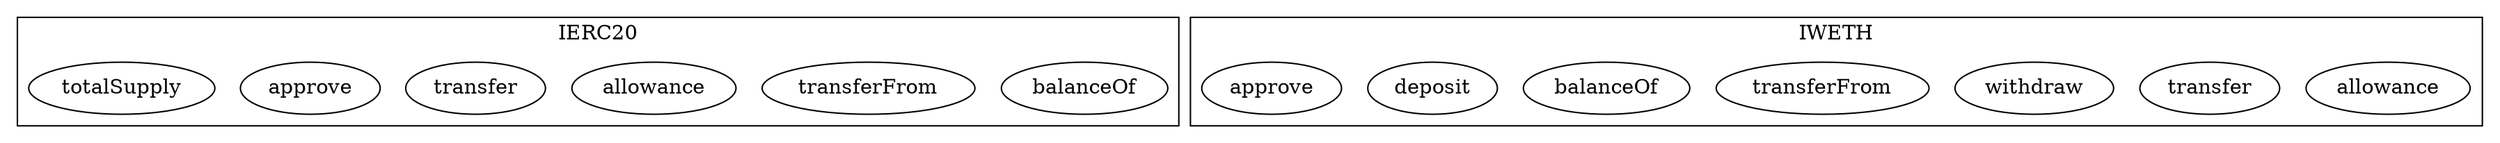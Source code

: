 strict digraph {
subgraph cluster_14130_IERC20 {
label = "IERC20"
"14130_balanceOf" [label="balanceOf"]
"14130_transferFrom" [label="transferFrom"]
"14130_allowance" [label="allowance"]
"14130_transfer" [label="transfer"]
"14130_approve" [label="approve"]
"14130_totalSupply" [label="totalSupply"]
}subgraph cluster_38523_IWETH {
label = "IWETH"
"38523_allowance" [label="allowance"]
"38523_transfer" [label="transfer"]
"38523_withdraw" [label="withdraw"]
"38523_transferFrom" [label="transferFrom"]
"38523_balanceOf" [label="balanceOf"]
"38523_deposit" [label="deposit"]
"38523_approve" [label="approve"]
}subgraph cluster_solidity {
label = "[Solidity]"
}
}